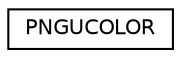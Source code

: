 digraph "Graphical Class Hierarchy"
{
 // LATEX_PDF_SIZE
  edge [fontname="Helvetica",fontsize="10",labelfontname="Helvetica",labelfontsize="10"];
  node [fontname="Helvetica",fontsize="10",shape=record];
  rankdir="LR";
  Node0 [label="PNGUCOLOR",height=0.2,width=0.4,color="black", fillcolor="white", style="filled",URL="$struct_p_n_g_u_c_o_l_o_r.html",tooltip=" "];
}
